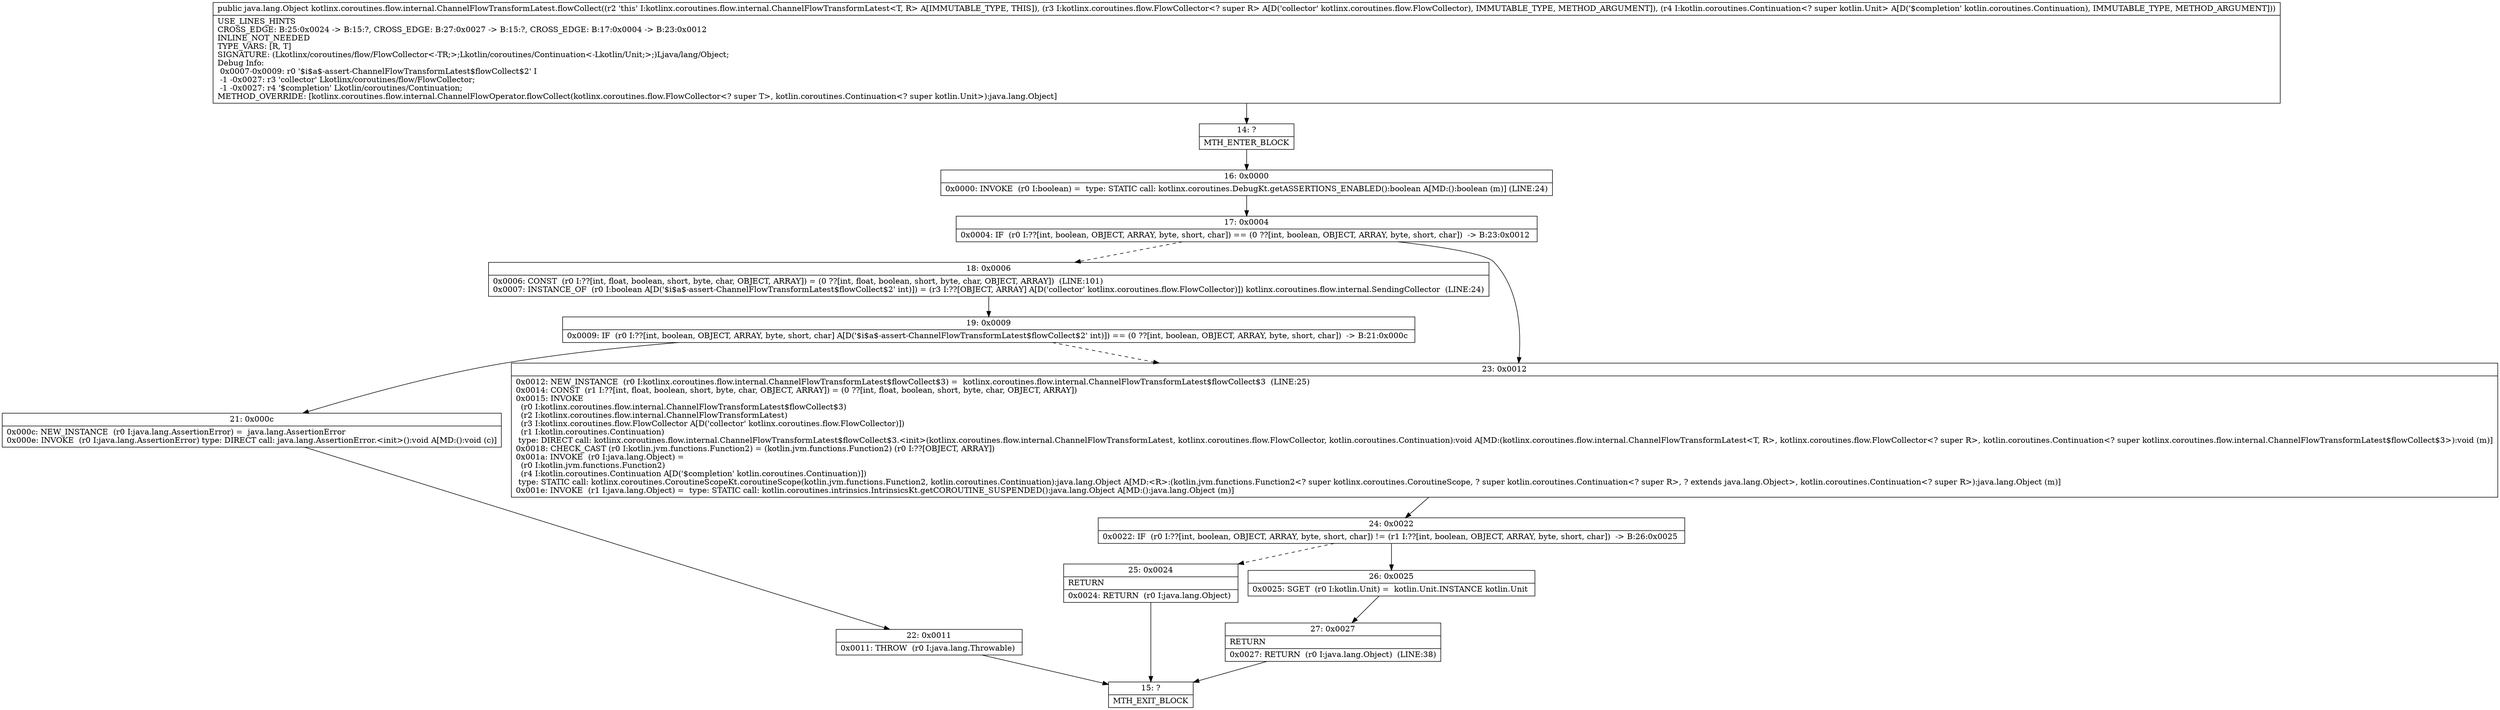 digraph "CFG forkotlinx.coroutines.flow.internal.ChannelFlowTransformLatest.flowCollect(Lkotlinx\/coroutines\/flow\/FlowCollector;Lkotlin\/coroutines\/Continuation;)Ljava\/lang\/Object;" {
Node_14 [shape=record,label="{14\:\ ?|MTH_ENTER_BLOCK\l}"];
Node_16 [shape=record,label="{16\:\ 0x0000|0x0000: INVOKE  (r0 I:boolean) =  type: STATIC call: kotlinx.coroutines.DebugKt.getASSERTIONS_ENABLED():boolean A[MD:():boolean (m)] (LINE:24)\l}"];
Node_17 [shape=record,label="{17\:\ 0x0004|0x0004: IF  (r0 I:??[int, boolean, OBJECT, ARRAY, byte, short, char]) == (0 ??[int, boolean, OBJECT, ARRAY, byte, short, char])  \-\> B:23:0x0012 \l}"];
Node_18 [shape=record,label="{18\:\ 0x0006|0x0006: CONST  (r0 I:??[int, float, boolean, short, byte, char, OBJECT, ARRAY]) = (0 ??[int, float, boolean, short, byte, char, OBJECT, ARRAY])  (LINE:101)\l0x0007: INSTANCE_OF  (r0 I:boolean A[D('$i$a$\-assert\-ChannelFlowTransformLatest$flowCollect$2' int)]) = (r3 I:??[OBJECT, ARRAY] A[D('collector' kotlinx.coroutines.flow.FlowCollector)]) kotlinx.coroutines.flow.internal.SendingCollector  (LINE:24)\l}"];
Node_19 [shape=record,label="{19\:\ 0x0009|0x0009: IF  (r0 I:??[int, boolean, OBJECT, ARRAY, byte, short, char] A[D('$i$a$\-assert\-ChannelFlowTransformLatest$flowCollect$2' int)]) == (0 ??[int, boolean, OBJECT, ARRAY, byte, short, char])  \-\> B:21:0x000c \l}"];
Node_21 [shape=record,label="{21\:\ 0x000c|0x000c: NEW_INSTANCE  (r0 I:java.lang.AssertionError) =  java.lang.AssertionError \l0x000e: INVOKE  (r0 I:java.lang.AssertionError) type: DIRECT call: java.lang.AssertionError.\<init\>():void A[MD:():void (c)]\l}"];
Node_22 [shape=record,label="{22\:\ 0x0011|0x0011: THROW  (r0 I:java.lang.Throwable) \l}"];
Node_15 [shape=record,label="{15\:\ ?|MTH_EXIT_BLOCK\l}"];
Node_23 [shape=record,label="{23\:\ 0x0012|0x0012: NEW_INSTANCE  (r0 I:kotlinx.coroutines.flow.internal.ChannelFlowTransformLatest$flowCollect$3) =  kotlinx.coroutines.flow.internal.ChannelFlowTransformLatest$flowCollect$3  (LINE:25)\l0x0014: CONST  (r1 I:??[int, float, boolean, short, byte, char, OBJECT, ARRAY]) = (0 ??[int, float, boolean, short, byte, char, OBJECT, ARRAY]) \l0x0015: INVOKE  \l  (r0 I:kotlinx.coroutines.flow.internal.ChannelFlowTransformLatest$flowCollect$3)\l  (r2 I:kotlinx.coroutines.flow.internal.ChannelFlowTransformLatest)\l  (r3 I:kotlinx.coroutines.flow.FlowCollector A[D('collector' kotlinx.coroutines.flow.FlowCollector)])\l  (r1 I:kotlin.coroutines.Continuation)\l type: DIRECT call: kotlinx.coroutines.flow.internal.ChannelFlowTransformLatest$flowCollect$3.\<init\>(kotlinx.coroutines.flow.internal.ChannelFlowTransformLatest, kotlinx.coroutines.flow.FlowCollector, kotlin.coroutines.Continuation):void A[MD:(kotlinx.coroutines.flow.internal.ChannelFlowTransformLatest\<T, R\>, kotlinx.coroutines.flow.FlowCollector\<? super R\>, kotlin.coroutines.Continuation\<? super kotlinx.coroutines.flow.internal.ChannelFlowTransformLatest$flowCollect$3\>):void (m)]\l0x0018: CHECK_CAST (r0 I:kotlin.jvm.functions.Function2) = (kotlin.jvm.functions.Function2) (r0 I:??[OBJECT, ARRAY]) \l0x001a: INVOKE  (r0 I:java.lang.Object) = \l  (r0 I:kotlin.jvm.functions.Function2)\l  (r4 I:kotlin.coroutines.Continuation A[D('$completion' kotlin.coroutines.Continuation)])\l type: STATIC call: kotlinx.coroutines.CoroutineScopeKt.coroutineScope(kotlin.jvm.functions.Function2, kotlin.coroutines.Continuation):java.lang.Object A[MD:\<R\>:(kotlin.jvm.functions.Function2\<? super kotlinx.coroutines.CoroutineScope, ? super kotlin.coroutines.Continuation\<? super R\>, ? extends java.lang.Object\>, kotlin.coroutines.Continuation\<? super R\>):java.lang.Object (m)]\l0x001e: INVOKE  (r1 I:java.lang.Object) =  type: STATIC call: kotlin.coroutines.intrinsics.IntrinsicsKt.getCOROUTINE_SUSPENDED():java.lang.Object A[MD:():java.lang.Object (m)]\l}"];
Node_24 [shape=record,label="{24\:\ 0x0022|0x0022: IF  (r0 I:??[int, boolean, OBJECT, ARRAY, byte, short, char]) != (r1 I:??[int, boolean, OBJECT, ARRAY, byte, short, char])  \-\> B:26:0x0025 \l}"];
Node_25 [shape=record,label="{25\:\ 0x0024|RETURN\l|0x0024: RETURN  (r0 I:java.lang.Object) \l}"];
Node_26 [shape=record,label="{26\:\ 0x0025|0x0025: SGET  (r0 I:kotlin.Unit) =  kotlin.Unit.INSTANCE kotlin.Unit \l}"];
Node_27 [shape=record,label="{27\:\ 0x0027|RETURN\l|0x0027: RETURN  (r0 I:java.lang.Object)  (LINE:38)\l}"];
MethodNode[shape=record,label="{public java.lang.Object kotlinx.coroutines.flow.internal.ChannelFlowTransformLatest.flowCollect((r2 'this' I:kotlinx.coroutines.flow.internal.ChannelFlowTransformLatest\<T, R\> A[IMMUTABLE_TYPE, THIS]), (r3 I:kotlinx.coroutines.flow.FlowCollector\<? super R\> A[D('collector' kotlinx.coroutines.flow.FlowCollector), IMMUTABLE_TYPE, METHOD_ARGUMENT]), (r4 I:kotlin.coroutines.Continuation\<? super kotlin.Unit\> A[D('$completion' kotlin.coroutines.Continuation), IMMUTABLE_TYPE, METHOD_ARGUMENT]))  | USE_LINES_HINTS\lCROSS_EDGE: B:25:0x0024 \-\> B:15:?, CROSS_EDGE: B:27:0x0027 \-\> B:15:?, CROSS_EDGE: B:17:0x0004 \-\> B:23:0x0012\lINLINE_NOT_NEEDED\lTYPE_VARS: [R, T]\lSIGNATURE: (Lkotlinx\/coroutines\/flow\/FlowCollector\<\-TR;\>;Lkotlin\/coroutines\/Continuation\<\-Lkotlin\/Unit;\>;)Ljava\/lang\/Object;\lDebug Info:\l  0x0007\-0x0009: r0 '$i$a$\-assert\-ChannelFlowTransformLatest$flowCollect$2' I\l  \-1 \-0x0027: r3 'collector' Lkotlinx\/coroutines\/flow\/FlowCollector;\l  \-1 \-0x0027: r4 '$completion' Lkotlin\/coroutines\/Continuation;\lMETHOD_OVERRIDE: [kotlinx.coroutines.flow.internal.ChannelFlowOperator.flowCollect(kotlinx.coroutines.flow.FlowCollector\<? super T\>, kotlin.coroutines.Continuation\<? super kotlin.Unit\>):java.lang.Object]\l}"];
MethodNode -> Node_14;Node_14 -> Node_16;
Node_16 -> Node_17;
Node_17 -> Node_18[style=dashed];
Node_17 -> Node_23;
Node_18 -> Node_19;
Node_19 -> Node_21;
Node_19 -> Node_23[style=dashed];
Node_21 -> Node_22;
Node_22 -> Node_15;
Node_23 -> Node_24;
Node_24 -> Node_25[style=dashed];
Node_24 -> Node_26;
Node_25 -> Node_15;
Node_26 -> Node_27;
Node_27 -> Node_15;
}

